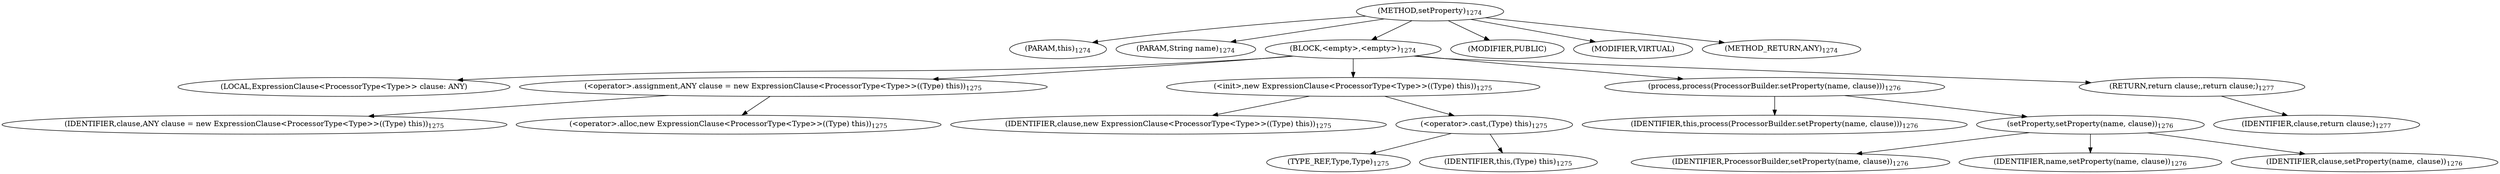 digraph "setProperty" {  
"2374" [label = <(METHOD,setProperty)<SUB>1274</SUB>> ]
"366" [label = <(PARAM,this)<SUB>1274</SUB>> ]
"2375" [label = <(PARAM,String name)<SUB>1274</SUB>> ]
"2376" [label = <(BLOCK,&lt;empty&gt;,&lt;empty&gt;)<SUB>1274</SUB>> ]
"368" [label = <(LOCAL,ExpressionClause&lt;ProcessorType&lt;Type&gt;&gt; clause: ANY)> ]
"2377" [label = <(&lt;operator&gt;.assignment,ANY clause = new ExpressionClause&lt;ProcessorType&lt;Type&gt;&gt;((Type) this))<SUB>1275</SUB>> ]
"2378" [label = <(IDENTIFIER,clause,ANY clause = new ExpressionClause&lt;ProcessorType&lt;Type&gt;&gt;((Type) this))<SUB>1275</SUB>> ]
"2379" [label = <(&lt;operator&gt;.alloc,new ExpressionClause&lt;ProcessorType&lt;Type&gt;&gt;((Type) this))<SUB>1275</SUB>> ]
"2380" [label = <(&lt;init&gt;,new ExpressionClause&lt;ProcessorType&lt;Type&gt;&gt;((Type) this))<SUB>1275</SUB>> ]
"367" [label = <(IDENTIFIER,clause,new ExpressionClause&lt;ProcessorType&lt;Type&gt;&gt;((Type) this))<SUB>1275</SUB>> ]
"2381" [label = <(&lt;operator&gt;.cast,(Type) this)<SUB>1275</SUB>> ]
"2382" [label = <(TYPE_REF,Type,Type)<SUB>1275</SUB>> ]
"365" [label = <(IDENTIFIER,this,(Type) this)<SUB>1275</SUB>> ]
"2383" [label = <(process,process(ProcessorBuilder.setProperty(name, clause)))<SUB>1276</SUB>> ]
"369" [label = <(IDENTIFIER,this,process(ProcessorBuilder.setProperty(name, clause)))<SUB>1276</SUB>> ]
"2384" [label = <(setProperty,setProperty(name, clause))<SUB>1276</SUB>> ]
"2385" [label = <(IDENTIFIER,ProcessorBuilder,setProperty(name, clause))<SUB>1276</SUB>> ]
"2386" [label = <(IDENTIFIER,name,setProperty(name, clause))<SUB>1276</SUB>> ]
"2387" [label = <(IDENTIFIER,clause,setProperty(name, clause))<SUB>1276</SUB>> ]
"2388" [label = <(RETURN,return clause;,return clause;)<SUB>1277</SUB>> ]
"2389" [label = <(IDENTIFIER,clause,return clause;)<SUB>1277</SUB>> ]
"2390" [label = <(MODIFIER,PUBLIC)> ]
"2391" [label = <(MODIFIER,VIRTUAL)> ]
"2392" [label = <(METHOD_RETURN,ANY)<SUB>1274</SUB>> ]
  "2374" -> "366" 
  "2374" -> "2375" 
  "2374" -> "2376" 
  "2374" -> "2390" 
  "2374" -> "2391" 
  "2374" -> "2392" 
  "2376" -> "368" 
  "2376" -> "2377" 
  "2376" -> "2380" 
  "2376" -> "2383" 
  "2376" -> "2388" 
  "2377" -> "2378" 
  "2377" -> "2379" 
  "2380" -> "367" 
  "2380" -> "2381" 
  "2381" -> "2382" 
  "2381" -> "365" 
  "2383" -> "369" 
  "2383" -> "2384" 
  "2384" -> "2385" 
  "2384" -> "2386" 
  "2384" -> "2387" 
  "2388" -> "2389" 
}
